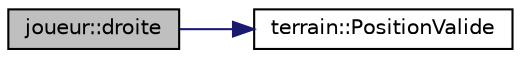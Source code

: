 digraph "joueur::droite"
{
 // LATEX_PDF_SIZE
  edge [fontname="Helvetica",fontsize="10",labelfontname="Helvetica",labelfontsize="10"];
  node [fontname="Helvetica",fontsize="10",shape=record];
  rankdir="LR";
  Node1 [label="joueur::droite",height=0.2,width=0.4,color="black", fillcolor="grey75", style="filled", fontcolor="black",tooltip="demande un mouvements a droite"];
  Node1 -> Node2 [color="midnightblue",fontsize="10",style="solid",fontname="Helvetica"];
  Node2 [label="terrain::PositionValide",height=0.2,width=0.4,color="black", fillcolor="white", style="filled",URL="$classterrain.html#a54d1c0bd769541db3509efe843bc0845",tooltip="vérifie si la position est valide"];
}
